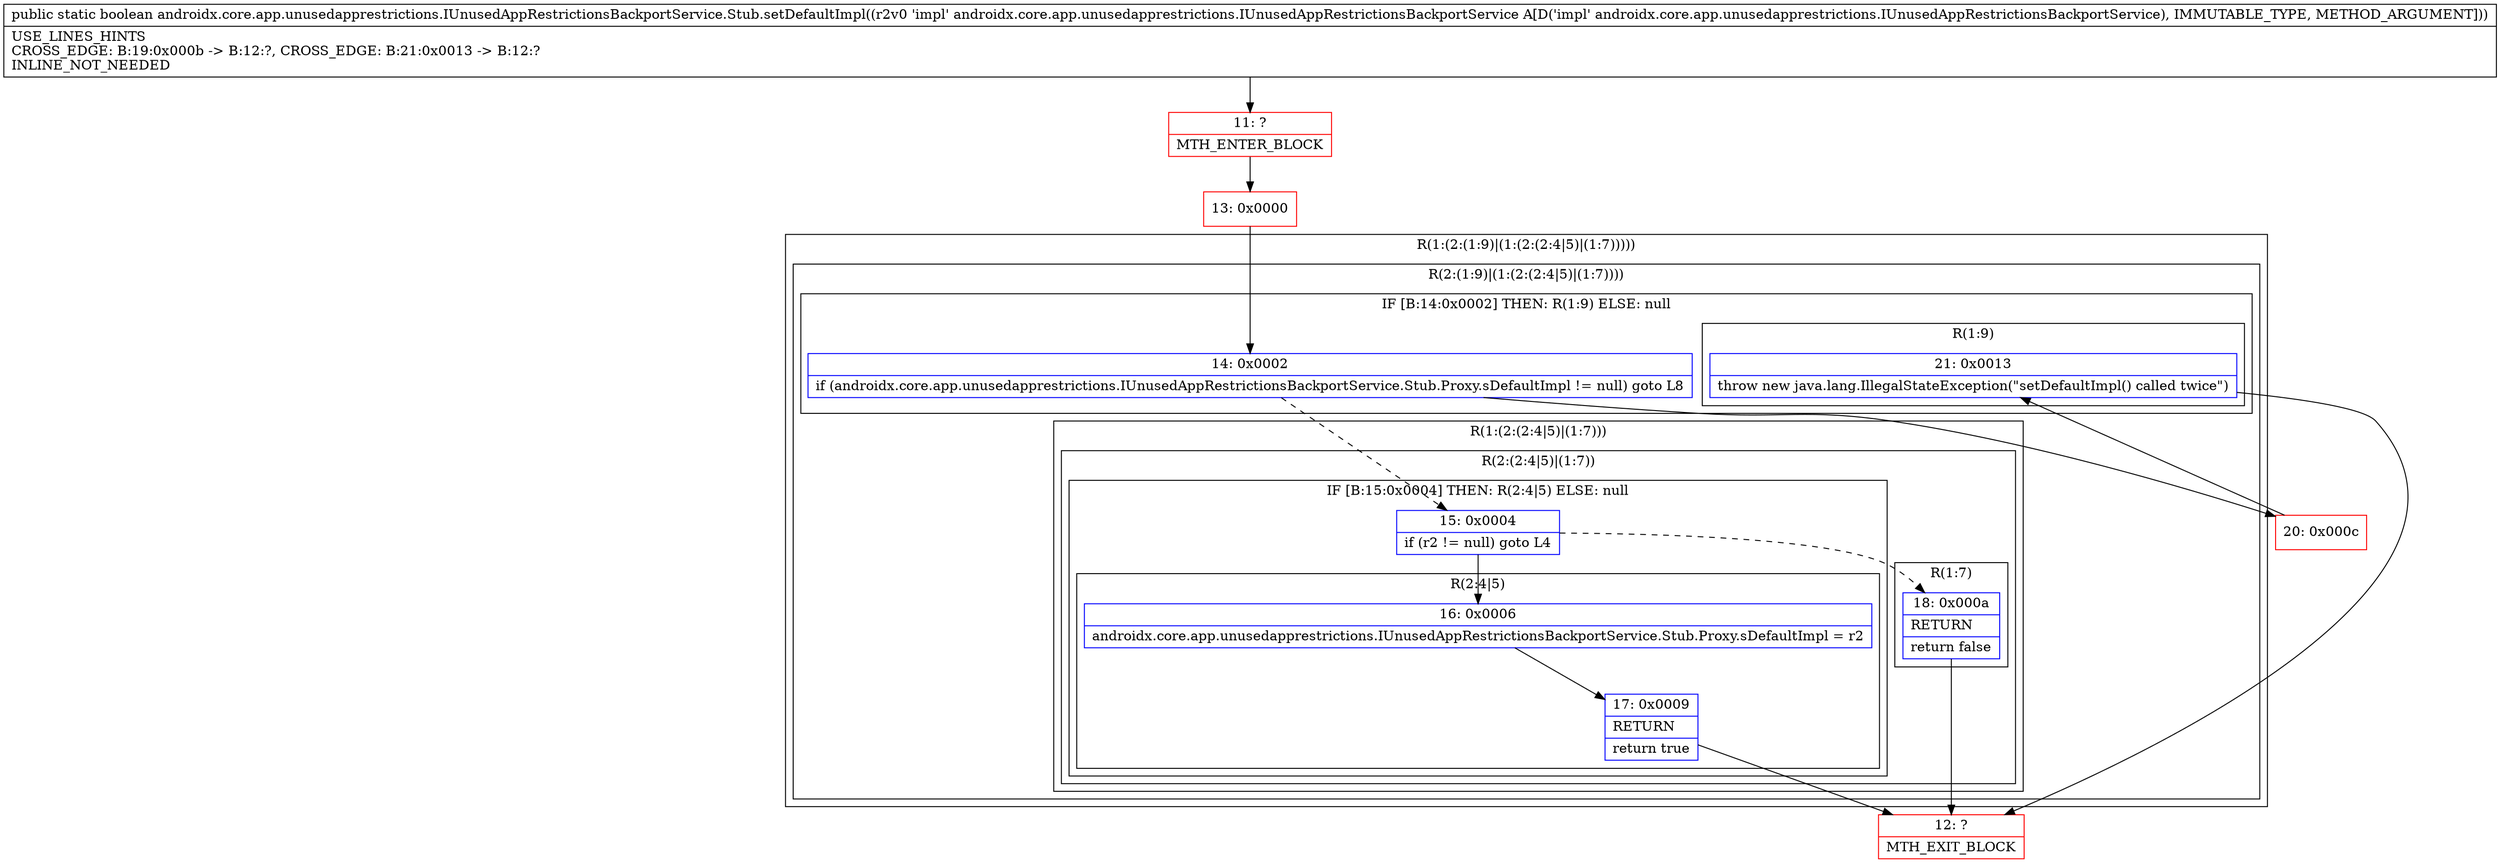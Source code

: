 digraph "CFG forandroidx.core.app.unusedapprestrictions.IUnusedAppRestrictionsBackportService.Stub.setDefaultImpl(Landroidx\/core\/app\/unusedapprestrictions\/IUnusedAppRestrictionsBackportService;)Z" {
subgraph cluster_Region_1891810907 {
label = "R(1:(2:(1:9)|(1:(2:(2:4|5)|(1:7)))))";
node [shape=record,color=blue];
subgraph cluster_Region_351671371 {
label = "R(2:(1:9)|(1:(2:(2:4|5)|(1:7))))";
node [shape=record,color=blue];
subgraph cluster_IfRegion_924702544 {
label = "IF [B:14:0x0002] THEN: R(1:9) ELSE: null";
node [shape=record,color=blue];
Node_14 [shape=record,label="{14\:\ 0x0002|if (androidx.core.app.unusedapprestrictions.IUnusedAppRestrictionsBackportService.Stub.Proxy.sDefaultImpl != null) goto L8\l}"];
subgraph cluster_Region_1913207212 {
label = "R(1:9)";
node [shape=record,color=blue];
Node_21 [shape=record,label="{21\:\ 0x0013|throw new java.lang.IllegalStateException(\"setDefaultImpl() called twice\")\l}"];
}
}
subgraph cluster_Region_391930320 {
label = "R(1:(2:(2:4|5)|(1:7)))";
node [shape=record,color=blue];
subgraph cluster_Region_866941756 {
label = "R(2:(2:4|5)|(1:7))";
node [shape=record,color=blue];
subgraph cluster_IfRegion_1792187726 {
label = "IF [B:15:0x0004] THEN: R(2:4|5) ELSE: null";
node [shape=record,color=blue];
Node_15 [shape=record,label="{15\:\ 0x0004|if (r2 != null) goto L4\l}"];
subgraph cluster_Region_1361907169 {
label = "R(2:4|5)";
node [shape=record,color=blue];
Node_16 [shape=record,label="{16\:\ 0x0006|androidx.core.app.unusedapprestrictions.IUnusedAppRestrictionsBackportService.Stub.Proxy.sDefaultImpl = r2\l}"];
Node_17 [shape=record,label="{17\:\ 0x0009|RETURN\l|return true\l}"];
}
}
subgraph cluster_Region_629912821 {
label = "R(1:7)";
node [shape=record,color=blue];
Node_18 [shape=record,label="{18\:\ 0x000a|RETURN\l|return false\l}"];
}
}
}
}
}
Node_11 [shape=record,color=red,label="{11\:\ ?|MTH_ENTER_BLOCK\l}"];
Node_13 [shape=record,color=red,label="{13\:\ 0x0000}"];
Node_12 [shape=record,color=red,label="{12\:\ ?|MTH_EXIT_BLOCK\l}"];
Node_20 [shape=record,color=red,label="{20\:\ 0x000c}"];
MethodNode[shape=record,label="{public static boolean androidx.core.app.unusedapprestrictions.IUnusedAppRestrictionsBackportService.Stub.setDefaultImpl((r2v0 'impl' androidx.core.app.unusedapprestrictions.IUnusedAppRestrictionsBackportService A[D('impl' androidx.core.app.unusedapprestrictions.IUnusedAppRestrictionsBackportService), IMMUTABLE_TYPE, METHOD_ARGUMENT]))  | USE_LINES_HINTS\lCROSS_EDGE: B:19:0x000b \-\> B:12:?, CROSS_EDGE: B:21:0x0013 \-\> B:12:?\lINLINE_NOT_NEEDED\l}"];
MethodNode -> Node_11;Node_14 -> Node_15[style=dashed];
Node_14 -> Node_20;
Node_21 -> Node_12;
Node_15 -> Node_16;
Node_15 -> Node_18[style=dashed];
Node_16 -> Node_17;
Node_17 -> Node_12;
Node_18 -> Node_12;
Node_11 -> Node_13;
Node_13 -> Node_14;
Node_20 -> Node_21;
}

